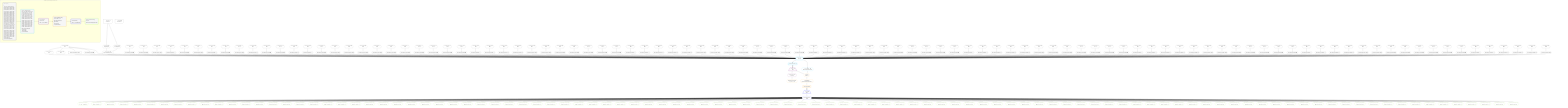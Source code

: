 %%{init: {'themeVariables': { 'fontSize': '12px'}}}%%
graph TD
    classDef path fill:#eee,stroke:#000,color:#000
    classDef plan fill:#fff,stroke-width:1px,color:#000
    classDef itemplan fill:#fff,stroke-width:2px,color:#000
    classDef unbatchedplan fill:#dff,stroke-width:1px,color:#000
    classDef sideeffectplan fill:#fcc,stroke-width:2px,color:#000
    classDef bucket fill:#f6f6f6,color:#000,stroke-width:2px,text-align:left


    %% plan dependencies
    Connection13{{"Connection[13∈0] ➊<br />ᐸ9ᐳ"}}:::plan
    Constant449{{"Constant[449∈0] ➊<br />ᐸ1ᐳ"}}:::plan
    Constant449 --> Connection13
    Connection26{{"Connection[26∈0] ➊<br />ᐸ22ᐳ"}}:::plan
    Constant449 --> Connection26
    PgSelectInlineApply445["PgSelectInlineApply[445∈0] ➊"]:::plan
    Constant449 --> PgSelectInlineApply445
    Object12{{"Object[12∈0] ➊<br />ᐸ{pgSettings,withPgClient}ᐳ"}}:::plan
    Access10{{"Access[10∈0] ➊<br />ᐸ2.pgSettingsᐳ"}}:::plan
    Access11{{"Access[11∈0] ➊<br />ᐸ2.withPgClientᐳ"}}:::plan
    Access10 & Access11 --> Object12
    PgFromExpression35{{"PgFromExpression[35∈0] ➊"}}:::plan
    Constant449 --> PgFromExpression35
    PgFromExpression39{{"PgFromExpression[39∈0] ➊"}}:::plan
    Constant450{{"Constant[450∈0] ➊<br />ᐸ2ᐳ"}}:::plan
    Constant450 --> PgFromExpression39
    PgFromExpression43{{"PgFromExpression[43∈0] ➊"}}:::plan
    Constant451{{"Constant[451∈0] ➊<br />ᐸ3ᐳ"}}:::plan
    Constant451 --> PgFromExpression43
    PgFromExpression47{{"PgFromExpression[47∈0] ➊"}}:::plan
    Constant452{{"Constant[452∈0] ➊<br />ᐸ4ᐳ"}}:::plan
    Constant452 --> PgFromExpression47
    PgFromExpression51{{"PgFromExpression[51∈0] ➊"}}:::plan
    Constant453{{"Constant[453∈0] ➊<br />ᐸ5ᐳ"}}:::plan
    Constant453 --> PgFromExpression51
    PgFromExpression55{{"PgFromExpression[55∈0] ➊"}}:::plan
    Constant454{{"Constant[454∈0] ➊<br />ᐸ6ᐳ"}}:::plan
    Constant454 --> PgFromExpression55
    PgFromExpression59{{"PgFromExpression[59∈0] ➊"}}:::plan
    Constant455{{"Constant[455∈0] ➊<br />ᐸ7ᐳ"}}:::plan
    Constant455 --> PgFromExpression59
    PgFromExpression63{{"PgFromExpression[63∈0] ➊"}}:::plan
    Constant456{{"Constant[456∈0] ➊<br />ᐸ8ᐳ"}}:::plan
    Constant456 --> PgFromExpression63
    PgFromExpression67{{"PgFromExpression[67∈0] ➊"}}:::plan
    Constant457{{"Constant[457∈0] ➊<br />ᐸ9ᐳ"}}:::plan
    Constant457 --> PgFromExpression67
    PgFromExpression71{{"PgFromExpression[71∈0] ➊"}}:::plan
    Constant458{{"Constant[458∈0] ➊<br />ᐸ10ᐳ"}}:::plan
    Constant458 --> PgFromExpression71
    PgFromExpression75{{"PgFromExpression[75∈0] ➊"}}:::plan
    Constant459{{"Constant[459∈0] ➊<br />ᐸ11ᐳ"}}:::plan
    Constant459 --> PgFromExpression75
    PgFromExpression79{{"PgFromExpression[79∈0] ➊"}}:::plan
    Constant460{{"Constant[460∈0] ➊<br />ᐸ12ᐳ"}}:::plan
    Constant460 --> PgFromExpression79
    PgFromExpression83{{"PgFromExpression[83∈0] ➊"}}:::plan
    Constant461{{"Constant[461∈0] ➊<br />ᐸ13ᐳ"}}:::plan
    Constant461 --> PgFromExpression83
    PgFromExpression87{{"PgFromExpression[87∈0] ➊"}}:::plan
    Constant462{{"Constant[462∈0] ➊<br />ᐸ14ᐳ"}}:::plan
    Constant462 --> PgFromExpression87
    PgFromExpression91{{"PgFromExpression[91∈0] ➊"}}:::plan
    Constant463{{"Constant[463∈0] ➊<br />ᐸ15ᐳ"}}:::plan
    Constant463 --> PgFromExpression91
    PgFromExpression95{{"PgFromExpression[95∈0] ➊"}}:::plan
    Constant464{{"Constant[464∈0] ➊<br />ᐸ16ᐳ"}}:::plan
    Constant464 --> PgFromExpression95
    PgFromExpression99{{"PgFromExpression[99∈0] ➊"}}:::plan
    Constant465{{"Constant[465∈0] ➊<br />ᐸ17ᐳ"}}:::plan
    Constant465 --> PgFromExpression99
    PgFromExpression103{{"PgFromExpression[103∈0] ➊"}}:::plan
    Constant466{{"Constant[466∈0] ➊<br />ᐸ18ᐳ"}}:::plan
    Constant466 --> PgFromExpression103
    PgFromExpression107{{"PgFromExpression[107∈0] ➊"}}:::plan
    Constant467{{"Constant[467∈0] ➊<br />ᐸ19ᐳ"}}:::plan
    Constant467 --> PgFromExpression107
    PgFromExpression111{{"PgFromExpression[111∈0] ➊"}}:::plan
    Constant468{{"Constant[468∈0] ➊<br />ᐸ20ᐳ"}}:::plan
    Constant468 --> PgFromExpression111
    PgFromExpression115{{"PgFromExpression[115∈0] ➊"}}:::plan
    Constant469{{"Constant[469∈0] ➊<br />ᐸ21ᐳ"}}:::plan
    Constant469 --> PgFromExpression115
    PgFromExpression119{{"PgFromExpression[119∈0] ➊"}}:::plan
    Constant470{{"Constant[470∈0] ➊<br />ᐸ22ᐳ"}}:::plan
    Constant470 --> PgFromExpression119
    PgFromExpression123{{"PgFromExpression[123∈0] ➊"}}:::plan
    Constant471{{"Constant[471∈0] ➊<br />ᐸ23ᐳ"}}:::plan
    Constant471 --> PgFromExpression123
    PgFromExpression127{{"PgFromExpression[127∈0] ➊"}}:::plan
    Constant472{{"Constant[472∈0] ➊<br />ᐸ24ᐳ"}}:::plan
    Constant472 --> PgFromExpression127
    PgFromExpression131{{"PgFromExpression[131∈0] ➊"}}:::plan
    Constant473{{"Constant[473∈0] ➊<br />ᐸ25ᐳ"}}:::plan
    Constant473 --> PgFromExpression131
    PgFromExpression135{{"PgFromExpression[135∈0] ➊"}}:::plan
    Constant474{{"Constant[474∈0] ➊<br />ᐸ26ᐳ"}}:::plan
    Constant474 --> PgFromExpression135
    PgFromExpression139{{"PgFromExpression[139∈0] ➊"}}:::plan
    Constant475{{"Constant[475∈0] ➊<br />ᐸ27ᐳ"}}:::plan
    Constant475 --> PgFromExpression139
    PgFromExpression143{{"PgFromExpression[143∈0] ➊"}}:::plan
    Constant476{{"Constant[476∈0] ➊<br />ᐸ28ᐳ"}}:::plan
    Constant476 --> PgFromExpression143
    PgFromExpression147{{"PgFromExpression[147∈0] ➊"}}:::plan
    Constant477{{"Constant[477∈0] ➊<br />ᐸ29ᐳ"}}:::plan
    Constant477 --> PgFromExpression147
    PgFromExpression151{{"PgFromExpression[151∈0] ➊"}}:::plan
    Constant478{{"Constant[478∈0] ➊<br />ᐸ30ᐳ"}}:::plan
    Constant478 --> PgFromExpression151
    PgFromExpression155{{"PgFromExpression[155∈0] ➊"}}:::plan
    Constant479{{"Constant[479∈0] ➊<br />ᐸ31ᐳ"}}:::plan
    Constant479 --> PgFromExpression155
    PgFromExpression159{{"PgFromExpression[159∈0] ➊"}}:::plan
    Constant480{{"Constant[480∈0] ➊<br />ᐸ32ᐳ"}}:::plan
    Constant480 --> PgFromExpression159
    PgFromExpression163{{"PgFromExpression[163∈0] ➊"}}:::plan
    Constant481{{"Constant[481∈0] ➊<br />ᐸ33ᐳ"}}:::plan
    Constant481 --> PgFromExpression163
    PgFromExpression167{{"PgFromExpression[167∈0] ➊"}}:::plan
    Constant482{{"Constant[482∈0] ➊<br />ᐸ34ᐳ"}}:::plan
    Constant482 --> PgFromExpression167
    PgFromExpression171{{"PgFromExpression[171∈0] ➊"}}:::plan
    Constant483{{"Constant[483∈0] ➊<br />ᐸ35ᐳ"}}:::plan
    Constant483 --> PgFromExpression171
    PgFromExpression175{{"PgFromExpression[175∈0] ➊"}}:::plan
    Constant484{{"Constant[484∈0] ➊<br />ᐸ36ᐳ"}}:::plan
    Constant484 --> PgFromExpression175
    PgFromExpression179{{"PgFromExpression[179∈0] ➊"}}:::plan
    Constant485{{"Constant[485∈0] ➊<br />ᐸ37ᐳ"}}:::plan
    Constant485 --> PgFromExpression179
    PgFromExpression183{{"PgFromExpression[183∈0] ➊"}}:::plan
    Constant486{{"Constant[486∈0] ➊<br />ᐸ38ᐳ"}}:::plan
    Constant486 --> PgFromExpression183
    PgFromExpression187{{"PgFromExpression[187∈0] ➊"}}:::plan
    Constant487{{"Constant[487∈0] ➊<br />ᐸ39ᐳ"}}:::plan
    Constant487 --> PgFromExpression187
    PgFromExpression191{{"PgFromExpression[191∈0] ➊"}}:::plan
    Constant488{{"Constant[488∈0] ➊<br />ᐸ40ᐳ"}}:::plan
    Constant488 --> PgFromExpression191
    PgFromExpression195{{"PgFromExpression[195∈0] ➊"}}:::plan
    Constant489{{"Constant[489∈0] ➊<br />ᐸ41ᐳ"}}:::plan
    Constant489 --> PgFromExpression195
    PgFromExpression199{{"PgFromExpression[199∈0] ➊"}}:::plan
    Constant490{{"Constant[490∈0] ➊<br />ᐸ42ᐳ"}}:::plan
    Constant490 --> PgFromExpression199
    PgFromExpression203{{"PgFromExpression[203∈0] ➊"}}:::plan
    Constant491{{"Constant[491∈0] ➊<br />ᐸ43ᐳ"}}:::plan
    Constant491 --> PgFromExpression203
    PgFromExpression207{{"PgFromExpression[207∈0] ➊"}}:::plan
    Constant492{{"Constant[492∈0] ➊<br />ᐸ44ᐳ"}}:::plan
    Constant492 --> PgFromExpression207
    PgFromExpression211{{"PgFromExpression[211∈0] ➊"}}:::plan
    Constant493{{"Constant[493∈0] ➊<br />ᐸ45ᐳ"}}:::plan
    Constant493 --> PgFromExpression211
    PgFromExpression215{{"PgFromExpression[215∈0] ➊"}}:::plan
    Constant494{{"Constant[494∈0] ➊<br />ᐸ46ᐳ"}}:::plan
    Constant494 --> PgFromExpression215
    PgFromExpression219{{"PgFromExpression[219∈0] ➊"}}:::plan
    Constant495{{"Constant[495∈0] ➊<br />ᐸ47ᐳ"}}:::plan
    Constant495 --> PgFromExpression219
    PgFromExpression223{{"PgFromExpression[223∈0] ➊"}}:::plan
    Constant496{{"Constant[496∈0] ➊<br />ᐸ48ᐳ"}}:::plan
    Constant496 --> PgFromExpression223
    PgFromExpression227{{"PgFromExpression[227∈0] ➊"}}:::plan
    Constant497{{"Constant[497∈0] ➊<br />ᐸ49ᐳ"}}:::plan
    Constant497 --> PgFromExpression227
    PgFromExpression231{{"PgFromExpression[231∈0] ➊"}}:::plan
    Constant498{{"Constant[498∈0] ➊<br />ᐸ50ᐳ"}}:::plan
    Constant498 --> PgFromExpression231
    PgFromExpression235{{"PgFromExpression[235∈0] ➊"}}:::plan
    Constant499{{"Constant[499∈0] ➊<br />ᐸ51ᐳ"}}:::plan
    Constant499 --> PgFromExpression235
    PgFromExpression239{{"PgFromExpression[239∈0] ➊"}}:::plan
    Constant500{{"Constant[500∈0] ➊<br />ᐸ52ᐳ"}}:::plan
    Constant500 --> PgFromExpression239
    PgFromExpression243{{"PgFromExpression[243∈0] ➊"}}:::plan
    Constant501{{"Constant[501∈0] ➊<br />ᐸ53ᐳ"}}:::plan
    Constant501 --> PgFromExpression243
    PgFromExpression247{{"PgFromExpression[247∈0] ➊"}}:::plan
    Constant502{{"Constant[502∈0] ➊<br />ᐸ54ᐳ"}}:::plan
    Constant502 --> PgFromExpression247
    PgFromExpression251{{"PgFromExpression[251∈0] ➊"}}:::plan
    Constant503{{"Constant[503∈0] ➊<br />ᐸ55ᐳ"}}:::plan
    Constant503 --> PgFromExpression251
    PgFromExpression255{{"PgFromExpression[255∈0] ➊"}}:::plan
    Constant504{{"Constant[504∈0] ➊<br />ᐸ56ᐳ"}}:::plan
    Constant504 --> PgFromExpression255
    PgFromExpression259{{"PgFromExpression[259∈0] ➊"}}:::plan
    Constant505{{"Constant[505∈0] ➊<br />ᐸ57ᐳ"}}:::plan
    Constant505 --> PgFromExpression259
    PgFromExpression263{{"PgFromExpression[263∈0] ➊"}}:::plan
    Constant506{{"Constant[506∈0] ➊<br />ᐸ58ᐳ"}}:::plan
    Constant506 --> PgFromExpression263
    PgFromExpression267{{"PgFromExpression[267∈0] ➊"}}:::plan
    Constant507{{"Constant[507∈0] ➊<br />ᐸ59ᐳ"}}:::plan
    Constant507 --> PgFromExpression267
    PgFromExpression271{{"PgFromExpression[271∈0] ➊"}}:::plan
    Constant508{{"Constant[508∈0] ➊<br />ᐸ60ᐳ"}}:::plan
    Constant508 --> PgFromExpression271
    PgFromExpression275{{"PgFromExpression[275∈0] ➊"}}:::plan
    Constant509{{"Constant[509∈0] ➊<br />ᐸ61ᐳ"}}:::plan
    Constant509 --> PgFromExpression275
    PgFromExpression279{{"PgFromExpression[279∈0] ➊"}}:::plan
    Constant510{{"Constant[510∈0] ➊<br />ᐸ62ᐳ"}}:::plan
    Constant510 --> PgFromExpression279
    PgFromExpression283{{"PgFromExpression[283∈0] ➊"}}:::plan
    Constant511{{"Constant[511∈0] ➊<br />ᐸ63ᐳ"}}:::plan
    Constant511 --> PgFromExpression283
    PgFromExpression287{{"PgFromExpression[287∈0] ➊"}}:::plan
    Constant512{{"Constant[512∈0] ➊<br />ᐸ64ᐳ"}}:::plan
    Constant512 --> PgFromExpression287
    PgFromExpression291{{"PgFromExpression[291∈0] ➊"}}:::plan
    Constant513{{"Constant[513∈0] ➊<br />ᐸ65ᐳ"}}:::plan
    Constant513 --> PgFromExpression291
    PgFromExpression295{{"PgFromExpression[295∈0] ➊"}}:::plan
    Constant514{{"Constant[514∈0] ➊<br />ᐸ66ᐳ"}}:::plan
    Constant514 --> PgFromExpression295
    PgFromExpression299{{"PgFromExpression[299∈0] ➊"}}:::plan
    Constant515{{"Constant[515∈0] ➊<br />ᐸ67ᐳ"}}:::plan
    Constant515 --> PgFromExpression299
    PgFromExpression303{{"PgFromExpression[303∈0] ➊"}}:::plan
    Constant516{{"Constant[516∈0] ➊<br />ᐸ68ᐳ"}}:::plan
    Constant516 --> PgFromExpression303
    PgFromExpression307{{"PgFromExpression[307∈0] ➊"}}:::plan
    Constant517{{"Constant[517∈0] ➊<br />ᐸ69ᐳ"}}:::plan
    Constant517 --> PgFromExpression307
    PgFromExpression311{{"PgFromExpression[311∈0] ➊"}}:::plan
    Constant518{{"Constant[518∈0] ➊<br />ᐸ70ᐳ"}}:::plan
    Constant518 --> PgFromExpression311
    PgFromExpression315{{"PgFromExpression[315∈0] ➊"}}:::plan
    Constant519{{"Constant[519∈0] ➊<br />ᐸ71ᐳ"}}:::plan
    Constant519 --> PgFromExpression315
    PgFromExpression319{{"PgFromExpression[319∈0] ➊"}}:::plan
    Constant520{{"Constant[520∈0] ➊<br />ᐸ72ᐳ"}}:::plan
    Constant520 --> PgFromExpression319
    PgFromExpression323{{"PgFromExpression[323∈0] ➊"}}:::plan
    Constant521{{"Constant[521∈0] ➊<br />ᐸ73ᐳ"}}:::plan
    Constant521 --> PgFromExpression323
    PgFromExpression327{{"PgFromExpression[327∈0] ➊"}}:::plan
    Constant522{{"Constant[522∈0] ➊<br />ᐸ74ᐳ"}}:::plan
    Constant522 --> PgFromExpression327
    PgFromExpression331{{"PgFromExpression[331∈0] ➊"}}:::plan
    Constant523{{"Constant[523∈0] ➊<br />ᐸ75ᐳ"}}:::plan
    Constant523 --> PgFromExpression331
    PgFromExpression335{{"PgFromExpression[335∈0] ➊"}}:::plan
    Constant524{{"Constant[524∈0] ➊<br />ᐸ76ᐳ"}}:::plan
    Constant524 --> PgFromExpression335
    PgFromExpression339{{"PgFromExpression[339∈0] ➊"}}:::plan
    Constant525{{"Constant[525∈0] ➊<br />ᐸ77ᐳ"}}:::plan
    Constant525 --> PgFromExpression339
    PgFromExpression343{{"PgFromExpression[343∈0] ➊"}}:::plan
    Constant526{{"Constant[526∈0] ➊<br />ᐸ78ᐳ"}}:::plan
    Constant526 --> PgFromExpression343
    PgFromExpression347{{"PgFromExpression[347∈0] ➊"}}:::plan
    Constant527{{"Constant[527∈0] ➊<br />ᐸ79ᐳ"}}:::plan
    Constant527 --> PgFromExpression347
    PgFromExpression351{{"PgFromExpression[351∈0] ➊"}}:::plan
    Constant528{{"Constant[528∈0] ➊<br />ᐸ80ᐳ"}}:::plan
    Constant528 --> PgFromExpression351
    PgFromExpression355{{"PgFromExpression[355∈0] ➊"}}:::plan
    Constant529{{"Constant[529∈0] ➊<br />ᐸ81ᐳ"}}:::plan
    Constant529 --> PgFromExpression355
    PgFromExpression359{{"PgFromExpression[359∈0] ➊"}}:::plan
    Constant530{{"Constant[530∈0] ➊<br />ᐸ82ᐳ"}}:::plan
    Constant530 --> PgFromExpression359
    PgFromExpression363{{"PgFromExpression[363∈0] ➊"}}:::plan
    Constant531{{"Constant[531∈0] ➊<br />ᐸ83ᐳ"}}:::plan
    Constant531 --> PgFromExpression363
    PgFromExpression367{{"PgFromExpression[367∈0] ➊"}}:::plan
    Constant532{{"Constant[532∈0] ➊<br />ᐸ84ᐳ"}}:::plan
    Constant532 --> PgFromExpression367
    PgFromExpression371{{"PgFromExpression[371∈0] ➊"}}:::plan
    Constant533{{"Constant[533∈0] ➊<br />ᐸ85ᐳ"}}:::plan
    Constant533 --> PgFromExpression371
    PgFromExpression375{{"PgFromExpression[375∈0] ➊"}}:::plan
    Constant534{{"Constant[534∈0] ➊<br />ᐸ86ᐳ"}}:::plan
    Constant534 --> PgFromExpression375
    PgFromExpression379{{"PgFromExpression[379∈0] ➊"}}:::plan
    Constant535{{"Constant[535∈0] ➊<br />ᐸ87ᐳ"}}:::plan
    Constant535 --> PgFromExpression379
    PgFromExpression383{{"PgFromExpression[383∈0] ➊"}}:::plan
    Constant536{{"Constant[536∈0] ➊<br />ᐸ88ᐳ"}}:::plan
    Constant536 --> PgFromExpression383
    PgFromExpression387{{"PgFromExpression[387∈0] ➊"}}:::plan
    Constant537{{"Constant[537∈0] ➊<br />ᐸ89ᐳ"}}:::plan
    Constant537 --> PgFromExpression387
    PgFromExpression391{{"PgFromExpression[391∈0] ➊"}}:::plan
    Constant538{{"Constant[538∈0] ➊<br />ᐸ90ᐳ"}}:::plan
    Constant538 --> PgFromExpression391
    PgFromExpression395{{"PgFromExpression[395∈0] ➊"}}:::plan
    Constant539{{"Constant[539∈0] ➊<br />ᐸ91ᐳ"}}:::plan
    Constant539 --> PgFromExpression395
    PgFromExpression399{{"PgFromExpression[399∈0] ➊"}}:::plan
    Constant540{{"Constant[540∈0] ➊<br />ᐸ92ᐳ"}}:::plan
    Constant540 --> PgFromExpression399
    PgFromExpression403{{"PgFromExpression[403∈0] ➊"}}:::plan
    Constant541{{"Constant[541∈0] ➊<br />ᐸ93ᐳ"}}:::plan
    Constant541 --> PgFromExpression403
    PgFromExpression407{{"PgFromExpression[407∈0] ➊"}}:::plan
    Constant542{{"Constant[542∈0] ➊<br />ᐸ94ᐳ"}}:::plan
    Constant542 --> PgFromExpression407
    PgFromExpression411{{"PgFromExpression[411∈0] ➊"}}:::plan
    Constant543{{"Constant[543∈0] ➊<br />ᐸ95ᐳ"}}:::plan
    Constant543 --> PgFromExpression411
    PgFromExpression415{{"PgFromExpression[415∈0] ➊"}}:::plan
    Constant544{{"Constant[544∈0] ➊<br />ᐸ96ᐳ"}}:::plan
    Constant544 --> PgFromExpression415
    PgFromExpression419{{"PgFromExpression[419∈0] ➊"}}:::plan
    Constant545{{"Constant[545∈0] ➊<br />ᐸ97ᐳ"}}:::plan
    Constant545 --> PgFromExpression419
    PgFromExpression423{{"PgFromExpression[423∈0] ➊"}}:::plan
    Constant546{{"Constant[546∈0] ➊<br />ᐸ98ᐳ"}}:::plan
    Constant546 --> PgFromExpression423
    PgFromExpression427{{"PgFromExpression[427∈0] ➊"}}:::plan
    Constant547{{"Constant[547∈0] ➊<br />ᐸ99ᐳ"}}:::plan
    Constant547 --> PgFromExpression427
    PgFromExpression431{{"PgFromExpression[431∈0] ➊"}}:::plan
    Constant548{{"Constant[548∈0] ➊<br />ᐸ100ᐳ"}}:::plan
    Constant548 --> PgFromExpression431
    PgFromExpression435{{"PgFromExpression[435∈0] ➊"}}:::plan
    Constant549{{"Constant[549∈0] ➊<br />ᐸ101ᐳ"}}:::plan
    Constant549 --> PgFromExpression435
    PgFromExpression439{{"PgFromExpression[439∈0] ➊"}}:::plan
    Constant550{{"Constant[550∈0] ➊<br />ᐸ102ᐳ"}}:::plan
    Constant550 --> PgFromExpression439
    PgFromExpression443{{"PgFromExpression[443∈0] ➊"}}:::plan
    Constant551{{"Constant[551∈0] ➊<br />ᐸ103ᐳ"}}:::plan
    Constant551 --> PgFromExpression443
    __Value2["__Value[2∈0] ➊<br />ᐸcontextᐳ"]:::plan
    __Value2 --> Access10
    __Value2 --> Access11
    __Value4["__Value[4∈0] ➊<br />ᐸrootValueᐳ"]:::plan
    PgSelect15[["PgSelect[15∈1] ➊<br />ᐸpersonᐳ"]]:::plan
    Object12 & Connection13 & Constant449 & PgFromExpression35 & PgFromExpression39 & PgFromExpression43 & PgFromExpression47 & PgFromExpression51 & PgFromExpression55 & PgFromExpression59 & PgFromExpression63 & PgFromExpression67 & PgFromExpression71 & PgFromExpression75 & PgFromExpression79 & PgFromExpression83 & PgFromExpression87 & PgFromExpression91 & PgFromExpression95 & PgFromExpression99 & PgFromExpression103 & PgFromExpression107 & PgFromExpression111 & PgFromExpression115 & PgFromExpression119 & PgFromExpression123 & PgFromExpression127 & PgFromExpression131 & PgFromExpression135 & PgFromExpression139 & PgFromExpression143 & PgFromExpression147 & PgFromExpression151 & PgFromExpression155 & PgFromExpression159 & PgFromExpression163 & PgFromExpression167 & PgFromExpression171 & PgFromExpression175 & PgFromExpression179 & PgFromExpression183 & PgFromExpression187 & PgFromExpression191 & PgFromExpression195 & PgFromExpression199 & PgFromExpression203 & PgFromExpression207 & PgFromExpression211 & PgFromExpression215 & PgFromExpression219 & PgFromExpression223 & PgFromExpression227 & PgFromExpression231 & PgFromExpression235 & PgFromExpression239 & PgFromExpression243 & PgFromExpression247 & PgFromExpression251 & PgFromExpression255 & PgFromExpression259 & PgFromExpression263 & PgFromExpression267 & PgFromExpression271 & PgFromExpression275 & PgFromExpression279 & PgFromExpression283 & PgFromExpression287 & PgFromExpression291 & PgFromExpression295 & PgFromExpression299 & PgFromExpression303 & PgFromExpression307 & PgFromExpression311 & PgFromExpression315 & PgFromExpression319 & PgFromExpression323 & PgFromExpression327 & PgFromExpression331 & PgFromExpression335 & PgFromExpression339 & PgFromExpression343 & PgFromExpression347 & PgFromExpression351 & PgFromExpression355 & PgFromExpression359 & PgFromExpression363 & PgFromExpression367 & PgFromExpression371 & PgFromExpression375 & PgFromExpression379 & PgFromExpression383 & PgFromExpression387 & PgFromExpression391 & PgFromExpression395 & PgFromExpression399 & PgFromExpression403 & PgFromExpression407 & PgFromExpression411 & PgFromExpression415 & PgFromExpression419 & PgFromExpression423 & PgFromExpression427 & PgFromExpression431 & PgFromExpression435 & PgFromExpression439 & PgFromExpression443 & PgSelectInlineApply445 --> PgSelect15
    PgSelectRows16[["PgSelectRows[16∈1] ➊"]]:::plan
    PgSelect15 --> PgSelectRows16
    Access446{{"Access[446∈1] ➊<br />ᐸ15.m.subqueryDetailsFor28ᐳ"}}:::plan
    PgSelect15 --> Access446
    __Item17[/"__Item[17∈2]<br />ᐸ16ᐳ"\]:::itemplan
    PgSelectRows16 ==> __Item17
    PgSelectSingle18{{"PgSelectSingle[18∈2]<br />ᐸpersonᐳ"}}:::plan
    __Item17 --> PgSelectSingle18
    List447{{"List[447∈3]<br />ᐸ446,17ᐳ"}}:::plan
    Access446 & __Item17 --> List447
    PgClassExpression19{{"PgClassExpression[19∈3]<br />ᐸ__person__.”id”ᐳ"}}:::plan
    PgSelectSingle18 --> PgClassExpression19
    PgSelectRows29[["PgSelectRows[29∈3]"]]:::plan
    Lambda448{{"Lambda[448∈3]<br />ᐸpgInlineViaSubqueryTransformᐳ"}}:::plan
    Lambda448 --> PgSelectRows29
    List447 --> Lambda448
    __Item30[/"__Item[30∈4]<br />ᐸ29ᐳ"\]:::itemplan
    PgSelectRows29 ==> __Item30
    PgSelectSingle31{{"PgSelectSingle[31∈4]<br />ᐸpostᐳ"}}:::plan
    __Item30 --> PgSelectSingle31
    PgClassExpression32{{"PgClassExpression[32∈5]<br />ᐸ__post__.”headline”ᐳ"}}:::plan
    PgSelectSingle31 --> PgClassExpression32
    PgClassExpression36{{"PgClassExpression[36∈5]<br />ᐸ(1/0) /* E...ferred! */ᐳ"}}:::plan
    PgSelectSingle31 --> PgClassExpression36
    PgClassExpression40{{"PgClassExpression[40∈5]<br />ᐸ(1/0) /* E...ferred! */ᐳ"}}:::plan
    PgSelectSingle31 --> PgClassExpression40
    PgClassExpression44{{"PgClassExpression[44∈5]<br />ᐸ(1/0) /* E...ferred! */ᐳ"}}:::plan
    PgSelectSingle31 --> PgClassExpression44
    PgClassExpression48{{"PgClassExpression[48∈5]<br />ᐸ(1/0) /* E...ferred! */ᐳ"}}:::plan
    PgSelectSingle31 --> PgClassExpression48
    PgClassExpression52{{"PgClassExpression[52∈5]<br />ᐸ(1/0) /* E...ferred! */ᐳ"}}:::plan
    PgSelectSingle31 --> PgClassExpression52
    PgClassExpression56{{"PgClassExpression[56∈5]<br />ᐸ(1/0) /* E...ferred! */ᐳ"}}:::plan
    PgSelectSingle31 --> PgClassExpression56
    PgClassExpression60{{"PgClassExpression[60∈5]<br />ᐸ(1/0) /* E...ferred! */ᐳ"}}:::plan
    PgSelectSingle31 --> PgClassExpression60
    PgClassExpression64{{"PgClassExpression[64∈5]<br />ᐸ(1/0) /* E...ferred! */ᐳ"}}:::plan
    PgSelectSingle31 --> PgClassExpression64
    PgClassExpression68{{"PgClassExpression[68∈5]<br />ᐸ(1/0) /* E...ferred! */ᐳ"}}:::plan
    PgSelectSingle31 --> PgClassExpression68
    PgClassExpression72{{"PgClassExpression[72∈5]<br />ᐸ(1/0) /* E...ferred! */ᐳ"}}:::plan
    PgSelectSingle31 --> PgClassExpression72
    PgClassExpression76{{"PgClassExpression[76∈5]<br />ᐸ(1/0) /* E...ferred! */ᐳ"}}:::plan
    PgSelectSingle31 --> PgClassExpression76
    PgClassExpression80{{"PgClassExpression[80∈5]<br />ᐸ(1/0) /* E...ferred! */ᐳ"}}:::plan
    PgSelectSingle31 --> PgClassExpression80
    PgClassExpression84{{"PgClassExpression[84∈5]<br />ᐸ(1/0) /* E...ferred! */ᐳ"}}:::plan
    PgSelectSingle31 --> PgClassExpression84
    PgClassExpression88{{"PgClassExpression[88∈5]<br />ᐸ(1/0) /* E...ferred! */ᐳ"}}:::plan
    PgSelectSingle31 --> PgClassExpression88
    PgClassExpression92{{"PgClassExpression[92∈5]<br />ᐸ(1/0) /* E...ferred! */ᐳ"}}:::plan
    PgSelectSingle31 --> PgClassExpression92
    PgClassExpression96{{"PgClassExpression[96∈5]<br />ᐸ(1/0) /* E...ferred! */ᐳ"}}:::plan
    PgSelectSingle31 --> PgClassExpression96
    PgClassExpression100{{"PgClassExpression[100∈5]<br />ᐸ(1/0) /* E...ferred! */ᐳ"}}:::plan
    PgSelectSingle31 --> PgClassExpression100
    PgClassExpression104{{"PgClassExpression[104∈5]<br />ᐸ(1/0) /* E...ferred! */ᐳ"}}:::plan
    PgSelectSingle31 --> PgClassExpression104
    PgClassExpression108{{"PgClassExpression[108∈5]<br />ᐸ(1/0) /* E...ferred! */ᐳ"}}:::plan
    PgSelectSingle31 --> PgClassExpression108
    PgClassExpression112{{"PgClassExpression[112∈5]<br />ᐸ(1/0) /* E...ferred! */ᐳ"}}:::plan
    PgSelectSingle31 --> PgClassExpression112
    PgClassExpression116{{"PgClassExpression[116∈5]<br />ᐸ(1/0) /* E...ferred! */ᐳ"}}:::plan
    PgSelectSingle31 --> PgClassExpression116
    PgClassExpression120{{"PgClassExpression[120∈5]<br />ᐸ(1/0) /* E...ferred! */ᐳ"}}:::plan
    PgSelectSingle31 --> PgClassExpression120
    PgClassExpression124{{"PgClassExpression[124∈5]<br />ᐸ(1/0) /* E...ferred! */ᐳ"}}:::plan
    PgSelectSingle31 --> PgClassExpression124
    PgClassExpression128{{"PgClassExpression[128∈5]<br />ᐸ(1/0) /* E...ferred! */ᐳ"}}:::plan
    PgSelectSingle31 --> PgClassExpression128
    PgClassExpression132{{"PgClassExpression[132∈5]<br />ᐸ(1/0) /* E...ferred! */ᐳ"}}:::plan
    PgSelectSingle31 --> PgClassExpression132
    PgClassExpression136{{"PgClassExpression[136∈5]<br />ᐸ(1/0) /* E...ferred! */ᐳ"}}:::plan
    PgSelectSingle31 --> PgClassExpression136
    PgClassExpression140{{"PgClassExpression[140∈5]<br />ᐸ(1/0) /* E...ferred! */ᐳ"}}:::plan
    PgSelectSingle31 --> PgClassExpression140
    PgClassExpression144{{"PgClassExpression[144∈5]<br />ᐸ(1/0) /* E...ferred! */ᐳ"}}:::plan
    PgSelectSingle31 --> PgClassExpression144
    PgClassExpression148{{"PgClassExpression[148∈5]<br />ᐸ(1/0) /* E...ferred! */ᐳ"}}:::plan
    PgSelectSingle31 --> PgClassExpression148
    PgClassExpression152{{"PgClassExpression[152∈5]<br />ᐸ(1/0) /* E...ferred! */ᐳ"}}:::plan
    PgSelectSingle31 --> PgClassExpression152
    PgClassExpression156{{"PgClassExpression[156∈5]<br />ᐸ(1/0) /* E...ferred! */ᐳ"}}:::plan
    PgSelectSingle31 --> PgClassExpression156
    PgClassExpression160{{"PgClassExpression[160∈5]<br />ᐸ(1/0) /* E...ferred! */ᐳ"}}:::plan
    PgSelectSingle31 --> PgClassExpression160
    PgClassExpression164{{"PgClassExpression[164∈5]<br />ᐸ(1/0) /* E...ferred! */ᐳ"}}:::plan
    PgSelectSingle31 --> PgClassExpression164
    PgClassExpression168{{"PgClassExpression[168∈5]<br />ᐸ(1/0) /* E...ferred! */ᐳ"}}:::plan
    PgSelectSingle31 --> PgClassExpression168
    PgClassExpression172{{"PgClassExpression[172∈5]<br />ᐸ(1/0) /* E...ferred! */ᐳ"}}:::plan
    PgSelectSingle31 --> PgClassExpression172
    PgClassExpression176{{"PgClassExpression[176∈5]<br />ᐸ(1/0) /* E...ferred! */ᐳ"}}:::plan
    PgSelectSingle31 --> PgClassExpression176
    PgClassExpression180{{"PgClassExpression[180∈5]<br />ᐸ(1/0) /* E...ferred! */ᐳ"}}:::plan
    PgSelectSingle31 --> PgClassExpression180
    PgClassExpression184{{"PgClassExpression[184∈5]<br />ᐸ(1/0) /* E...ferred! */ᐳ"}}:::plan
    PgSelectSingle31 --> PgClassExpression184
    PgClassExpression188{{"PgClassExpression[188∈5]<br />ᐸ(1/0) /* E...ferred! */ᐳ"}}:::plan
    PgSelectSingle31 --> PgClassExpression188
    PgClassExpression192{{"PgClassExpression[192∈5]<br />ᐸ(1/0) /* E...ferred! */ᐳ"}}:::plan
    PgSelectSingle31 --> PgClassExpression192
    PgClassExpression196{{"PgClassExpression[196∈5]<br />ᐸ(1/0) /* E...ferred! */ᐳ"}}:::plan
    PgSelectSingle31 --> PgClassExpression196
    PgClassExpression200{{"PgClassExpression[200∈5]<br />ᐸ(1/0) /* E...ferred! */ᐳ"}}:::plan
    PgSelectSingle31 --> PgClassExpression200
    PgClassExpression204{{"PgClassExpression[204∈5]<br />ᐸ(1/0) /* E...ferred! */ᐳ"}}:::plan
    PgSelectSingle31 --> PgClassExpression204
    PgClassExpression208{{"PgClassExpression[208∈5]<br />ᐸ(1/0) /* E...ferred! */ᐳ"}}:::plan
    PgSelectSingle31 --> PgClassExpression208
    PgClassExpression212{{"PgClassExpression[212∈5]<br />ᐸ(1/0) /* E...ferred! */ᐳ"}}:::plan
    PgSelectSingle31 --> PgClassExpression212
    PgClassExpression216{{"PgClassExpression[216∈5]<br />ᐸ(1/0) /* E...ferred! */ᐳ"}}:::plan
    PgSelectSingle31 --> PgClassExpression216
    PgClassExpression220{{"PgClassExpression[220∈5]<br />ᐸ(1/0) /* E...ferred! */ᐳ"}}:::plan
    PgSelectSingle31 --> PgClassExpression220
    PgClassExpression224{{"PgClassExpression[224∈5]<br />ᐸ(1/0) /* E...ferred! */ᐳ"}}:::plan
    PgSelectSingle31 --> PgClassExpression224
    PgClassExpression228{{"PgClassExpression[228∈5]<br />ᐸ(1/0) /* E...ferred! */ᐳ"}}:::plan
    PgSelectSingle31 --> PgClassExpression228
    PgClassExpression232{{"PgClassExpression[232∈5]<br />ᐸ(1/0) /* E...ferred! */ᐳ"}}:::plan
    PgSelectSingle31 --> PgClassExpression232
    PgClassExpression236{{"PgClassExpression[236∈5]<br />ᐸ(1/0) /* E...ferred! */ᐳ"}}:::plan
    PgSelectSingle31 --> PgClassExpression236
    PgClassExpression240{{"PgClassExpression[240∈5]<br />ᐸ(1/0) /* E...ferred! */ᐳ"}}:::plan
    PgSelectSingle31 --> PgClassExpression240
    PgClassExpression244{{"PgClassExpression[244∈5]<br />ᐸ(1/0) /* E...ferred! */ᐳ"}}:::plan
    PgSelectSingle31 --> PgClassExpression244
    PgClassExpression248{{"PgClassExpression[248∈5]<br />ᐸ(1/0) /* E...ferred! */ᐳ"}}:::plan
    PgSelectSingle31 --> PgClassExpression248
    PgClassExpression252{{"PgClassExpression[252∈5]<br />ᐸ(1/0) /* E...ferred! */ᐳ"}}:::plan
    PgSelectSingle31 --> PgClassExpression252
    PgClassExpression256{{"PgClassExpression[256∈5]<br />ᐸ(1/0) /* E...ferred! */ᐳ"}}:::plan
    PgSelectSingle31 --> PgClassExpression256
    PgClassExpression260{{"PgClassExpression[260∈5]<br />ᐸ(1/0) /* E...ferred! */ᐳ"}}:::plan
    PgSelectSingle31 --> PgClassExpression260
    PgClassExpression264{{"PgClassExpression[264∈5]<br />ᐸ(1/0) /* E...ferred! */ᐳ"}}:::plan
    PgSelectSingle31 --> PgClassExpression264
    PgClassExpression268{{"PgClassExpression[268∈5]<br />ᐸ(1/0) /* E...ferred! */ᐳ"}}:::plan
    PgSelectSingle31 --> PgClassExpression268
    PgClassExpression272{{"PgClassExpression[272∈5]<br />ᐸ(1/0) /* E...ferred! */ᐳ"}}:::plan
    PgSelectSingle31 --> PgClassExpression272
    PgClassExpression276{{"PgClassExpression[276∈5]<br />ᐸ(1/0) /* E...ferred! */ᐳ"}}:::plan
    PgSelectSingle31 --> PgClassExpression276
    PgClassExpression280{{"PgClassExpression[280∈5]<br />ᐸ(1/0) /* E...ferred! */ᐳ"}}:::plan
    PgSelectSingle31 --> PgClassExpression280
    PgClassExpression284{{"PgClassExpression[284∈5]<br />ᐸ(1/0) /* E...ferred! */ᐳ"}}:::plan
    PgSelectSingle31 --> PgClassExpression284
    PgClassExpression288{{"PgClassExpression[288∈5]<br />ᐸ(1/0) /* E...ferred! */ᐳ"}}:::plan
    PgSelectSingle31 --> PgClassExpression288
    PgClassExpression292{{"PgClassExpression[292∈5]<br />ᐸ(1/0) /* E...ferred! */ᐳ"}}:::plan
    PgSelectSingle31 --> PgClassExpression292
    PgClassExpression296{{"PgClassExpression[296∈5]<br />ᐸ(1/0) /* E...ferred! */ᐳ"}}:::plan
    PgSelectSingle31 --> PgClassExpression296
    PgClassExpression300{{"PgClassExpression[300∈5]<br />ᐸ(1/0) /* E...ferred! */ᐳ"}}:::plan
    PgSelectSingle31 --> PgClassExpression300
    PgClassExpression304{{"PgClassExpression[304∈5]<br />ᐸ(1/0) /* E...ferred! */ᐳ"}}:::plan
    PgSelectSingle31 --> PgClassExpression304
    PgClassExpression308{{"PgClassExpression[308∈5]<br />ᐸ(1/0) /* E...ferred! */ᐳ"}}:::plan
    PgSelectSingle31 --> PgClassExpression308
    PgClassExpression312{{"PgClassExpression[312∈5]<br />ᐸ(1/0) /* E...ferred! */ᐳ"}}:::plan
    PgSelectSingle31 --> PgClassExpression312
    PgClassExpression316{{"PgClassExpression[316∈5]<br />ᐸ(1/0) /* E...ferred! */ᐳ"}}:::plan
    PgSelectSingle31 --> PgClassExpression316
    PgClassExpression320{{"PgClassExpression[320∈5]<br />ᐸ(1/0) /* E...ferred! */ᐳ"}}:::plan
    PgSelectSingle31 --> PgClassExpression320
    PgClassExpression324{{"PgClassExpression[324∈5]<br />ᐸ(1/0) /* E...ferred! */ᐳ"}}:::plan
    PgSelectSingle31 --> PgClassExpression324
    PgClassExpression328{{"PgClassExpression[328∈5]<br />ᐸ(1/0) /* E...ferred! */ᐳ"}}:::plan
    PgSelectSingle31 --> PgClassExpression328
    PgClassExpression332{{"PgClassExpression[332∈5]<br />ᐸ(1/0) /* E...ferred! */ᐳ"}}:::plan
    PgSelectSingle31 --> PgClassExpression332
    PgClassExpression336{{"PgClassExpression[336∈5]<br />ᐸ(1/0) /* E...ferred! */ᐳ"}}:::plan
    PgSelectSingle31 --> PgClassExpression336
    PgClassExpression340{{"PgClassExpression[340∈5]<br />ᐸ(1/0) /* E...ferred! */ᐳ"}}:::plan
    PgSelectSingle31 --> PgClassExpression340
    PgClassExpression344{{"PgClassExpression[344∈5]<br />ᐸ(1/0) /* E...ferred! */ᐳ"}}:::plan
    PgSelectSingle31 --> PgClassExpression344
    PgClassExpression348{{"PgClassExpression[348∈5]<br />ᐸ(1/0) /* E...ferred! */ᐳ"}}:::plan
    PgSelectSingle31 --> PgClassExpression348
    PgClassExpression352{{"PgClassExpression[352∈5]<br />ᐸ(1/0) /* E...ferred! */ᐳ"}}:::plan
    PgSelectSingle31 --> PgClassExpression352
    PgClassExpression356{{"PgClassExpression[356∈5]<br />ᐸ(1/0) /* E...ferred! */ᐳ"}}:::plan
    PgSelectSingle31 --> PgClassExpression356
    PgClassExpression360{{"PgClassExpression[360∈5]<br />ᐸ(1/0) /* E...ferred! */ᐳ"}}:::plan
    PgSelectSingle31 --> PgClassExpression360
    PgClassExpression364{{"PgClassExpression[364∈5]<br />ᐸ(1/0) /* E...ferred! */ᐳ"}}:::plan
    PgSelectSingle31 --> PgClassExpression364
    PgClassExpression368{{"PgClassExpression[368∈5]<br />ᐸ(1/0) /* E...ferred! */ᐳ"}}:::plan
    PgSelectSingle31 --> PgClassExpression368
    PgClassExpression372{{"PgClassExpression[372∈5]<br />ᐸ(1/0) /* E...ferred! */ᐳ"}}:::plan
    PgSelectSingle31 --> PgClassExpression372
    PgClassExpression376{{"PgClassExpression[376∈5]<br />ᐸ(1/0) /* E...ferred! */ᐳ"}}:::plan
    PgSelectSingle31 --> PgClassExpression376
    PgClassExpression380{{"PgClassExpression[380∈5]<br />ᐸ(1/0) /* E...ferred! */ᐳ"}}:::plan
    PgSelectSingle31 --> PgClassExpression380
    PgClassExpression384{{"PgClassExpression[384∈5]<br />ᐸ(1/0) /* E...ferred! */ᐳ"}}:::plan
    PgSelectSingle31 --> PgClassExpression384
    PgClassExpression388{{"PgClassExpression[388∈5]<br />ᐸ(1/0) /* E...ferred! */ᐳ"}}:::plan
    PgSelectSingle31 --> PgClassExpression388
    PgClassExpression392{{"PgClassExpression[392∈5]<br />ᐸ(1/0) /* E...ferred! */ᐳ"}}:::plan
    PgSelectSingle31 --> PgClassExpression392
    PgClassExpression396{{"PgClassExpression[396∈5]<br />ᐸ(1/0) /* E...ferred! */ᐳ"}}:::plan
    PgSelectSingle31 --> PgClassExpression396
    PgClassExpression400{{"PgClassExpression[400∈5]<br />ᐸ(1/0) /* E...ferred! */ᐳ"}}:::plan
    PgSelectSingle31 --> PgClassExpression400
    PgClassExpression404{{"PgClassExpression[404∈5]<br />ᐸ(1/0) /* E...ferred! */ᐳ"}}:::plan
    PgSelectSingle31 --> PgClassExpression404
    PgClassExpression408{{"PgClassExpression[408∈5]<br />ᐸ(1/0) /* E...ferred! */ᐳ"}}:::plan
    PgSelectSingle31 --> PgClassExpression408
    PgClassExpression412{{"PgClassExpression[412∈5]<br />ᐸ(1/0) /* E...ferred! */ᐳ"}}:::plan
    PgSelectSingle31 --> PgClassExpression412
    PgClassExpression416{{"PgClassExpression[416∈5]<br />ᐸ(1/0) /* E...ferred! */ᐳ"}}:::plan
    PgSelectSingle31 --> PgClassExpression416
    PgClassExpression420{{"PgClassExpression[420∈5]<br />ᐸ(1/0) /* E...ferred! */ᐳ"}}:::plan
    PgSelectSingle31 --> PgClassExpression420
    PgClassExpression424{{"PgClassExpression[424∈5]<br />ᐸ(1/0) /* E...ferred! */ᐳ"}}:::plan
    PgSelectSingle31 --> PgClassExpression424
    PgClassExpression428{{"PgClassExpression[428∈5]<br />ᐸ(1/0) /* E...ferred! */ᐳ"}}:::plan
    PgSelectSingle31 --> PgClassExpression428
    PgClassExpression432{{"PgClassExpression[432∈5]<br />ᐸ(1/0) /* E...ferred! */ᐳ"}}:::plan
    PgSelectSingle31 --> PgClassExpression432
    PgClassExpression436{{"PgClassExpression[436∈5]<br />ᐸ(1/0) /* E...ferred! */ᐳ"}}:::plan
    PgSelectSingle31 --> PgClassExpression436
    PgClassExpression440{{"PgClassExpression[440∈5]<br />ᐸ(1/0) /* E...ferred! */ᐳ"}}:::plan
    PgSelectSingle31 --> PgClassExpression440
    PgClassExpression444{{"PgClassExpression[444∈5]<br />ᐸ(1/0) /* E...ferred! */ᐳ"}}:::plan
    PgSelectSingle31 --> PgClassExpression444

    %% define steps

    subgraph "Buckets for queries/v4/json-overflow-nested"
    Bucket0("Bucket 0 (root)<br /><br />1: <br />ᐳ: 7, 10, 11, 449, 450, 451, 452, 453, 454, 455, 456, 457, 458, 459, 460, 461, 462, 463, 464, 465, 466, 467, 468, 469, 470, 471, 472, 473, 474, 475, 476, 477, 478, 479, 480, 481, 482, 483, 484, 485, 486, 487, 488, 489, 490, 491, 492, 493, 494, 495, 496, 497, 498, 499, 500, 501, 502, 503, 504, 505, 506, 507, 508, 509, 510, 511, 512, 513, 514, 515, 516, 517, 518, 519, 520, 521, 522, 523, 524, 525, 526, 527, 528, 529, 530, 531, 532, 533, 534, 535, 536, 537, 538, 539, 540, 541, 542, 543, 544, 545, 546, 547, 548, 549, 550, 551, 12, 13, 26, 35, 39, 43, 47, 51, 55, 59, 63, 67, 71, 75, 79, 83, 87, 91, 95, 99, 103, 107, 111, 115, 119, 123, 127, 131, 135, 139, 143, 147, 151, 155, 159, 163, 167, 171, 175, 179, 183, 187, 191, 195, 199, 203, 207, 211, 215, 219, 223, 227, 231, 235, 239, 243, 247, 251, 255, 259, 263, 267, 271, 275, 279, 283, 287, 291, 295, 299, 303, 307, 311, 315, 319, 323, 327, 331, 335, 339, 343, 347, 351, 355, 359, 363, 367, 371, 375, 379, 383, 387, 391, 395, 399, 403, 407, 411, 415, 419, 423, 427, 431, 435, 439, 443<br />2: PgSelectInlineApply[445]"):::bucket
    classDef bucket0 stroke:#696969
    class Bucket0,__Value2,__Value4,Access10,Access11,Object12,Connection13,Connection26,PgFromExpression35,PgFromExpression39,PgFromExpression43,PgFromExpression47,PgFromExpression51,PgFromExpression55,PgFromExpression59,PgFromExpression63,PgFromExpression67,PgFromExpression71,PgFromExpression75,PgFromExpression79,PgFromExpression83,PgFromExpression87,PgFromExpression91,PgFromExpression95,PgFromExpression99,PgFromExpression103,PgFromExpression107,PgFromExpression111,PgFromExpression115,PgFromExpression119,PgFromExpression123,PgFromExpression127,PgFromExpression131,PgFromExpression135,PgFromExpression139,PgFromExpression143,PgFromExpression147,PgFromExpression151,PgFromExpression155,PgFromExpression159,PgFromExpression163,PgFromExpression167,PgFromExpression171,PgFromExpression175,PgFromExpression179,PgFromExpression183,PgFromExpression187,PgFromExpression191,PgFromExpression195,PgFromExpression199,PgFromExpression203,PgFromExpression207,PgFromExpression211,PgFromExpression215,PgFromExpression219,PgFromExpression223,PgFromExpression227,PgFromExpression231,PgFromExpression235,PgFromExpression239,PgFromExpression243,PgFromExpression247,PgFromExpression251,PgFromExpression255,PgFromExpression259,PgFromExpression263,PgFromExpression267,PgFromExpression271,PgFromExpression275,PgFromExpression279,PgFromExpression283,PgFromExpression287,PgFromExpression291,PgFromExpression295,PgFromExpression299,PgFromExpression303,PgFromExpression307,PgFromExpression311,PgFromExpression315,PgFromExpression319,PgFromExpression323,PgFromExpression327,PgFromExpression331,PgFromExpression335,PgFromExpression339,PgFromExpression343,PgFromExpression347,PgFromExpression351,PgFromExpression355,PgFromExpression359,PgFromExpression363,PgFromExpression367,PgFromExpression371,PgFromExpression375,PgFromExpression379,PgFromExpression383,PgFromExpression387,PgFromExpression391,PgFromExpression395,PgFromExpression399,PgFromExpression403,PgFromExpression407,PgFromExpression411,PgFromExpression415,PgFromExpression419,PgFromExpression423,PgFromExpression427,PgFromExpression431,PgFromExpression435,PgFromExpression439,PgFromExpression443,PgSelectInlineApply445,Constant449,Constant450,Constant451,Constant452,Constant453,Constant454,Constant455,Constant456,Constant457,Constant458,Constant459,Constant460,Constant461,Constant462,Constant463,Constant464,Constant465,Constant466,Constant467,Constant468,Constant469,Constant470,Constant471,Constant472,Constant473,Constant474,Constant475,Constant476,Constant477,Constant478,Constant479,Constant480,Constant481,Constant482,Constant483,Constant484,Constant485,Constant486,Constant487,Constant488,Constant489,Constant490,Constant491,Constant492,Constant493,Constant494,Constant495,Constant496,Constant497,Constant498,Constant499,Constant500,Constant501,Constant502,Constant503,Constant504,Constant505,Constant506,Constant507,Constant508,Constant509,Constant510,Constant511,Constant512,Constant513,Constant514,Constant515,Constant516,Constant517,Constant518,Constant519,Constant520,Constant521,Constant522,Constant523,Constant524,Constant525,Constant526,Constant527,Constant528,Constant529,Constant530,Constant531,Constant532,Constant533,Constant534,Constant535,Constant536,Constant537,Constant538,Constant539,Constant540,Constant541,Constant542,Constant543,Constant544,Constant545,Constant546,Constant547,Constant548,Constant549,Constant550,Constant551 bucket0
    Bucket1("Bucket 1 (nullableBoundary)<br />Deps: 12, 13, 449, 7, 35, 39, 43, 47, 51, 55, 59, 63, 67, 71, 75, 79, 83, 87, 91, 95, 99, 103, 107, 111, 115, 119, 123, 127, 131, 135, 139, 143, 147, 151, 155, 159, 163, 167, 171, 175, 179, 183, 187, 191, 195, 199, 203, 207, 211, 215, 219, 223, 227, 231, 235, 239, 243, 247, 251, 255, 259, 263, 267, 271, 275, 279, 283, 287, 291, 295, 299, 303, 307, 311, 315, 319, 323, 327, 331, 335, 339, 343, 347, 351, 355, 359, 363, 367, 371, 375, 379, 383, 387, 391, 395, 399, 403, 407, 411, 415, 419, 423, 427, 431, 435, 439, 443, 445, 26<br /><br />ROOT Connectionᐸ9ᐳ[13]<br />1: PgSelect[15]<br />ᐳ: Access[446]<br />2: PgSelectRows[16]"):::bucket
    classDef bucket1 stroke:#00bfff
    class Bucket1,PgSelect15,PgSelectRows16,Access446 bucket1
    Bucket2("Bucket 2 (listItem)<br />Deps: 446, 26<br /><br />ROOT __Item{2}ᐸ16ᐳ[17]"):::bucket
    classDef bucket2 stroke:#7f007f
    class Bucket2,__Item17,PgSelectSingle18 bucket2
    Bucket3("Bucket 3 (nullableBoundary)<br />Deps: 18, 446, 17, 26<br /><br />ROOT PgSelectSingle{2}ᐸpersonᐳ[18]<br />1: <br />ᐳ: 19, 447, 448<br />2: PgSelectRows[29]"):::bucket
    classDef bucket3 stroke:#ffa500
    class Bucket3,PgClassExpression19,PgSelectRows29,List447,Lambda448 bucket3
    Bucket4("Bucket 4 (listItem)<br /><br />ROOT __Item{4}ᐸ29ᐳ[30]"):::bucket
    classDef bucket4 stroke:#0000ff
    class Bucket4,__Item30,PgSelectSingle31 bucket4
    Bucket5("Bucket 5 (nullableBoundary)<br />Deps: 31<br /><br />ROOT PgSelectSingle{4}ᐸpostᐳ[31]"):::bucket
    classDef bucket5 stroke:#7fff00
    class Bucket5,PgClassExpression32,PgClassExpression36,PgClassExpression40,PgClassExpression44,PgClassExpression48,PgClassExpression52,PgClassExpression56,PgClassExpression60,PgClassExpression64,PgClassExpression68,PgClassExpression72,PgClassExpression76,PgClassExpression80,PgClassExpression84,PgClassExpression88,PgClassExpression92,PgClassExpression96,PgClassExpression100,PgClassExpression104,PgClassExpression108,PgClassExpression112,PgClassExpression116,PgClassExpression120,PgClassExpression124,PgClassExpression128,PgClassExpression132,PgClassExpression136,PgClassExpression140,PgClassExpression144,PgClassExpression148,PgClassExpression152,PgClassExpression156,PgClassExpression160,PgClassExpression164,PgClassExpression168,PgClassExpression172,PgClassExpression176,PgClassExpression180,PgClassExpression184,PgClassExpression188,PgClassExpression192,PgClassExpression196,PgClassExpression200,PgClassExpression204,PgClassExpression208,PgClassExpression212,PgClassExpression216,PgClassExpression220,PgClassExpression224,PgClassExpression228,PgClassExpression232,PgClassExpression236,PgClassExpression240,PgClassExpression244,PgClassExpression248,PgClassExpression252,PgClassExpression256,PgClassExpression260,PgClassExpression264,PgClassExpression268,PgClassExpression272,PgClassExpression276,PgClassExpression280,PgClassExpression284,PgClassExpression288,PgClassExpression292,PgClassExpression296,PgClassExpression300,PgClassExpression304,PgClassExpression308,PgClassExpression312,PgClassExpression316,PgClassExpression320,PgClassExpression324,PgClassExpression328,PgClassExpression332,PgClassExpression336,PgClassExpression340,PgClassExpression344,PgClassExpression348,PgClassExpression352,PgClassExpression356,PgClassExpression360,PgClassExpression364,PgClassExpression368,PgClassExpression372,PgClassExpression376,PgClassExpression380,PgClassExpression384,PgClassExpression388,PgClassExpression392,PgClassExpression396,PgClassExpression400,PgClassExpression404,PgClassExpression408,PgClassExpression412,PgClassExpression416,PgClassExpression420,PgClassExpression424,PgClassExpression428,PgClassExpression432,PgClassExpression436,PgClassExpression440,PgClassExpression444 bucket5
    Bucket0 --> Bucket1
    Bucket1 --> Bucket2
    Bucket2 --> Bucket3
    Bucket3 --> Bucket4
    Bucket4 --> Bucket5
    end